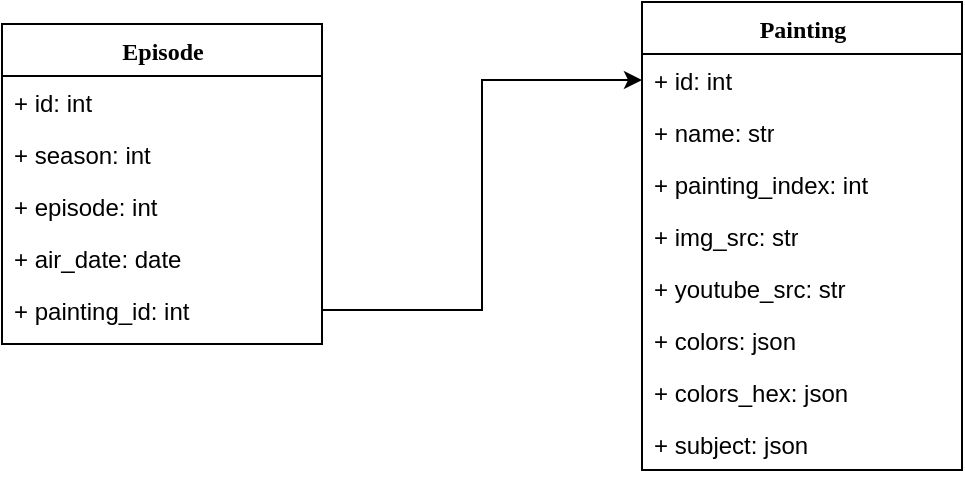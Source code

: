 <mxfile version="24.2.0" type="device">
  <diagram name="Page-1" id="9f46799a-70d6-7492-0946-bef42562c5a5">
    <mxGraphModel dx="513" dy="1038" grid="1" gridSize="10" guides="1" tooltips="1" connect="1" arrows="1" fold="1" page="1" pageScale="1" pageWidth="1100" pageHeight="850" background="none" math="0" shadow="0">
      <root>
        <mxCell id="0" />
        <mxCell id="1" parent="0" />
        <mxCell id="78961159f06e98e8-17" value="&lt;div&gt;Episode&lt;/div&gt;" style="swimlane;html=1;fontStyle=1;align=center;verticalAlign=top;childLayout=stackLayout;horizontal=1;startSize=26;horizontalStack=0;resizeParent=1;resizeLast=0;collapsible=1;marginBottom=0;swimlaneFillColor=#ffffff;rounded=0;shadow=0;comic=0;labelBackgroundColor=none;strokeWidth=1;fillColor=none;fontFamily=Verdana;fontSize=12" parent="1" vertex="1">
          <mxGeometry x="50" y="31" width="160" height="160" as="geometry" />
        </mxCell>
        <mxCell id="78961159f06e98e8-21" value="+ id: int" style="text;html=1;strokeColor=none;fillColor=none;align=left;verticalAlign=top;spacingLeft=4;spacingRight=4;whiteSpace=wrap;overflow=hidden;rotatable=0;points=[[0,0.5],[1,0.5]];portConstraint=eastwest;" parent="78961159f06e98e8-17" vertex="1">
          <mxGeometry y="26" width="160" height="26" as="geometry" />
        </mxCell>
        <mxCell id="78961159f06e98e8-23" value="+ season: int&lt;span style=&quot;white-space: pre;&quot;&gt;&#x9;&lt;/span&gt;" style="text;html=1;strokeColor=none;fillColor=none;align=left;verticalAlign=top;spacingLeft=4;spacingRight=4;whiteSpace=wrap;overflow=hidden;rotatable=0;points=[[0,0.5],[1,0.5]];portConstraint=eastwest;" parent="78961159f06e98e8-17" vertex="1">
          <mxGeometry y="52" width="160" height="26" as="geometry" />
        </mxCell>
        <mxCell id="78961159f06e98e8-25" value="+ episode: int" style="text;html=1;strokeColor=none;fillColor=none;align=left;verticalAlign=top;spacingLeft=4;spacingRight=4;whiteSpace=wrap;overflow=hidden;rotatable=0;points=[[0,0.5],[1,0.5]];portConstraint=eastwest;" parent="78961159f06e98e8-17" vertex="1">
          <mxGeometry y="78" width="160" height="26" as="geometry" />
        </mxCell>
        <mxCell id="78961159f06e98e8-26" value="+ air_date: date" style="text;html=1;strokeColor=none;fillColor=none;align=left;verticalAlign=top;spacingLeft=4;spacingRight=4;whiteSpace=wrap;overflow=hidden;rotatable=0;points=[[0,0.5],[1,0.5]];portConstraint=eastwest;" parent="78961159f06e98e8-17" vertex="1">
          <mxGeometry y="104" width="160" height="26" as="geometry" />
        </mxCell>
        <mxCell id="klO96QNfk3NkcL2eKnHe-3" value="+ painting_id: int" style="text;html=1;strokeColor=none;fillColor=none;align=left;verticalAlign=top;spacingLeft=4;spacingRight=4;whiteSpace=wrap;overflow=hidden;rotatable=0;points=[[0,0.5],[1,0.5]];portConstraint=eastwest;" vertex="1" parent="78961159f06e98e8-17">
          <mxGeometry y="130" width="160" height="26" as="geometry" />
        </mxCell>
        <mxCell id="78961159f06e98e8-30" value="Painting" style="swimlane;html=1;fontStyle=1;align=center;verticalAlign=top;childLayout=stackLayout;horizontal=1;startSize=26;horizontalStack=0;resizeParent=1;resizeLast=0;collapsible=1;marginBottom=0;swimlaneFillColor=#ffffff;rounded=0;shadow=0;comic=0;labelBackgroundColor=none;strokeWidth=1;fillColor=none;fontFamily=Verdana;fontSize=12" parent="1" vertex="1">
          <mxGeometry x="370" y="20" width="160" height="234" as="geometry">
            <mxRectangle x="430" y="83" width="80" height="30" as="alternateBounds" />
          </mxGeometry>
        </mxCell>
        <mxCell id="78961159f06e98e8-31" value="+ id: int" style="text;html=1;strokeColor=none;fillColor=none;align=left;verticalAlign=top;spacingLeft=4;spacingRight=4;whiteSpace=wrap;overflow=hidden;rotatable=0;points=[[0,0.5],[1,0.5]];portConstraint=eastwest;" parent="78961159f06e98e8-30" vertex="1">
          <mxGeometry y="26" width="160" height="26" as="geometry" />
        </mxCell>
        <mxCell id="78961159f06e98e8-33" value="+ name: str" style="text;html=1;strokeColor=none;fillColor=none;align=left;verticalAlign=top;spacingLeft=4;spacingRight=4;whiteSpace=wrap;overflow=hidden;rotatable=0;points=[[0,0.5],[1,0.5]];portConstraint=eastwest;" parent="78961159f06e98e8-30" vertex="1">
          <mxGeometry y="52" width="160" height="26" as="geometry" />
        </mxCell>
        <mxCell id="78961159f06e98e8-37" value="+ painting_index: int" style="text;html=1;strokeColor=none;fillColor=none;align=left;verticalAlign=top;spacingLeft=4;spacingRight=4;whiteSpace=wrap;overflow=hidden;rotatable=0;points=[[0,0.5],[1,0.5]];portConstraint=eastwest;" parent="78961159f06e98e8-30" vertex="1">
          <mxGeometry y="78" width="160" height="26" as="geometry" />
        </mxCell>
        <mxCell id="78961159f06e98e8-36" value="+ img_src: str" style="text;html=1;strokeColor=none;fillColor=none;align=left;verticalAlign=top;spacingLeft=4;spacingRight=4;whiteSpace=wrap;overflow=hidden;rotatable=0;points=[[0,0.5],[1,0.5]];portConstraint=eastwest;" parent="78961159f06e98e8-30" vertex="1">
          <mxGeometry y="104" width="160" height="26" as="geometry" />
        </mxCell>
        <mxCell id="klO96QNfk3NkcL2eKnHe-15" value="+ youtube_src: str" style="text;html=1;strokeColor=none;fillColor=none;align=left;verticalAlign=top;spacingLeft=4;spacingRight=4;whiteSpace=wrap;overflow=hidden;rotatable=0;points=[[0,0.5],[1,0.5]];portConstraint=eastwest;" vertex="1" parent="78961159f06e98e8-30">
          <mxGeometry y="130" width="160" height="26" as="geometry" />
        </mxCell>
        <mxCell id="klO96QNfk3NkcL2eKnHe-42" value="+ colors: json" style="text;html=1;strokeColor=none;fillColor=none;align=left;verticalAlign=top;spacingLeft=4;spacingRight=4;whiteSpace=wrap;overflow=hidden;rotatable=0;points=[[0,0.5],[1,0.5]];portConstraint=eastwest;" vertex="1" parent="78961159f06e98e8-30">
          <mxGeometry y="156" width="160" height="26" as="geometry" />
        </mxCell>
        <mxCell id="klO96QNfk3NkcL2eKnHe-44" value="+ colors_hex: json" style="text;html=1;strokeColor=none;fillColor=none;align=left;verticalAlign=top;spacingLeft=4;spacingRight=4;whiteSpace=wrap;overflow=hidden;rotatable=0;points=[[0,0.5],[1,0.5]];portConstraint=eastwest;" vertex="1" parent="78961159f06e98e8-30">
          <mxGeometry y="182" width="160" height="26" as="geometry" />
        </mxCell>
        <mxCell id="klO96QNfk3NkcL2eKnHe-43" value="+ subject: json" style="text;html=1;strokeColor=none;fillColor=none;align=left;verticalAlign=top;spacingLeft=4;spacingRight=4;whiteSpace=wrap;overflow=hidden;rotatable=0;points=[[0,0.5],[1,0.5]];portConstraint=eastwest;" vertex="1" parent="78961159f06e98e8-30">
          <mxGeometry y="208" width="160" height="26" as="geometry" />
        </mxCell>
        <mxCell id="klO96QNfk3NkcL2eKnHe-5" style="edgeStyle=orthogonalEdgeStyle;rounded=0;orthogonalLoop=1;jettySize=auto;html=1;entryX=0;entryY=0.5;entryDx=0;entryDy=0;" edge="1" parent="1" source="klO96QNfk3NkcL2eKnHe-3" target="78961159f06e98e8-31">
          <mxGeometry relative="1" as="geometry" />
        </mxCell>
      </root>
    </mxGraphModel>
  </diagram>
</mxfile>
